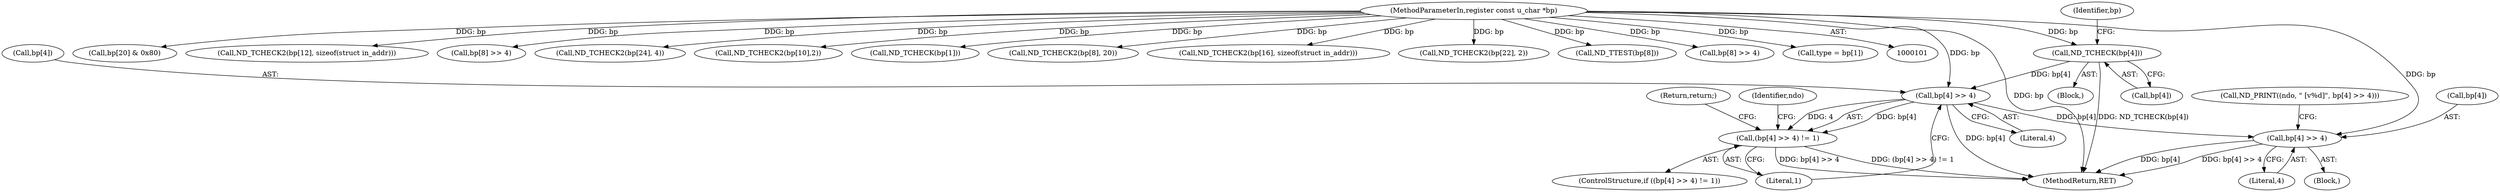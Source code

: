 digraph "0_tcpdump_5dc1860d8267b1e0cb78c9ffa2a40bea2fdb3ddc_2@pointer" {
"1000409" [label="(Call,ND_TCHECK(bp[4]))"];
"1000103" [label="(MethodParameterIn,register const u_char *bp)"];
"1000415" [label="(Call,bp[4] >> 4)"];
"1000414" [label="(Call,(bp[4] >> 4) != 1)"];
"1000426" [label="(Call,bp[4] >> 4)"];
"1000438" [label="(MethodReturn,RET)"];
"1000414" [label="(Call,(bp[4] >> 4) != 1)"];
"1000416" [label="(Call,bp[4])"];
"1000365" [label="(Call,bp[20] & 0x80)"];
"1000426" [label="(Call,bp[4] >> 4)"];
"1000409" [label="(Call,ND_TCHECK(bp[4]))"];
"1000224" [label="(Call,ND_TCHECK2(bp[12], sizeof(struct in_addr)))"];
"1000413" [label="(ControlStructure,if ((bp[4] >> 4) != 1))"];
"1000166" [label="(Call,bp[8] >> 4)"];
"1000419" [label="(Literal,4)"];
"1000353" [label="(Call,ND_TCHECK2(bp[24], 4))"];
"1000427" [label="(Call,bp[4])"];
"1000423" [label="(Identifier,ndo)"];
"1000410" [label="(Call,bp[4])"];
"1000177" [label="(Call,ND_TCHECK2(bp[10],2))"];
"1000107" [label="(Call,ND_TCHECK(bp[1]))"];
"1000424" [label="(Block,)"];
"1000199" [label="(Call,ND_TCHECK2(bp[8], 20))"];
"1000310" [label="(Call,ND_TCHECK2(bp[16], sizeof(struct in_addr)))"];
"1000255" [label="(Call,ND_TCHECK2(bp[22], 2))"];
"1000420" [label="(Literal,1)"];
"1000105" [label="(Block,)"];
"1000431" [label="(Return,return;)"];
"1000103" [label="(MethodParameterIn,register const u_char *bp)"];
"1000130" [label="(Call,ND_TTEST(bp[8]))"];
"1000136" [label="(Call,bp[8] >> 4)"];
"1000417" [label="(Identifier,bp)"];
"1000430" [label="(Literal,4)"];
"1000415" [label="(Call,bp[4] >> 4)"];
"1000111" [label="(Call,type = bp[1])"];
"1000421" [label="(Call,ND_PRINT((ndo, \" [v%d]\", bp[4] >> 4)))"];
"1000409" -> "1000105"  [label="AST: "];
"1000409" -> "1000410"  [label="CFG: "];
"1000410" -> "1000409"  [label="AST: "];
"1000417" -> "1000409"  [label="CFG: "];
"1000409" -> "1000438"  [label="DDG: ND_TCHECK(bp[4])"];
"1000103" -> "1000409"  [label="DDG: bp"];
"1000409" -> "1000415"  [label="DDG: bp[4]"];
"1000103" -> "1000101"  [label="AST: "];
"1000103" -> "1000438"  [label="DDG: bp"];
"1000103" -> "1000107"  [label="DDG: bp"];
"1000103" -> "1000111"  [label="DDG: bp"];
"1000103" -> "1000130"  [label="DDG: bp"];
"1000103" -> "1000136"  [label="DDG: bp"];
"1000103" -> "1000166"  [label="DDG: bp"];
"1000103" -> "1000177"  [label="DDG: bp"];
"1000103" -> "1000199"  [label="DDG: bp"];
"1000103" -> "1000224"  [label="DDG: bp"];
"1000103" -> "1000255"  [label="DDG: bp"];
"1000103" -> "1000310"  [label="DDG: bp"];
"1000103" -> "1000353"  [label="DDG: bp"];
"1000103" -> "1000365"  [label="DDG: bp"];
"1000103" -> "1000415"  [label="DDG: bp"];
"1000103" -> "1000426"  [label="DDG: bp"];
"1000415" -> "1000414"  [label="AST: "];
"1000415" -> "1000419"  [label="CFG: "];
"1000416" -> "1000415"  [label="AST: "];
"1000419" -> "1000415"  [label="AST: "];
"1000420" -> "1000415"  [label="CFG: "];
"1000415" -> "1000438"  [label="DDG: bp[4]"];
"1000415" -> "1000414"  [label="DDG: bp[4]"];
"1000415" -> "1000414"  [label="DDG: 4"];
"1000415" -> "1000426"  [label="DDG: bp[4]"];
"1000414" -> "1000413"  [label="AST: "];
"1000414" -> "1000420"  [label="CFG: "];
"1000420" -> "1000414"  [label="AST: "];
"1000423" -> "1000414"  [label="CFG: "];
"1000431" -> "1000414"  [label="CFG: "];
"1000414" -> "1000438"  [label="DDG: (bp[4] >> 4) != 1"];
"1000414" -> "1000438"  [label="DDG: bp[4] >> 4"];
"1000426" -> "1000424"  [label="AST: "];
"1000426" -> "1000430"  [label="CFG: "];
"1000427" -> "1000426"  [label="AST: "];
"1000430" -> "1000426"  [label="AST: "];
"1000421" -> "1000426"  [label="CFG: "];
"1000426" -> "1000438"  [label="DDG: bp[4]"];
"1000426" -> "1000438"  [label="DDG: bp[4] >> 4"];
}

